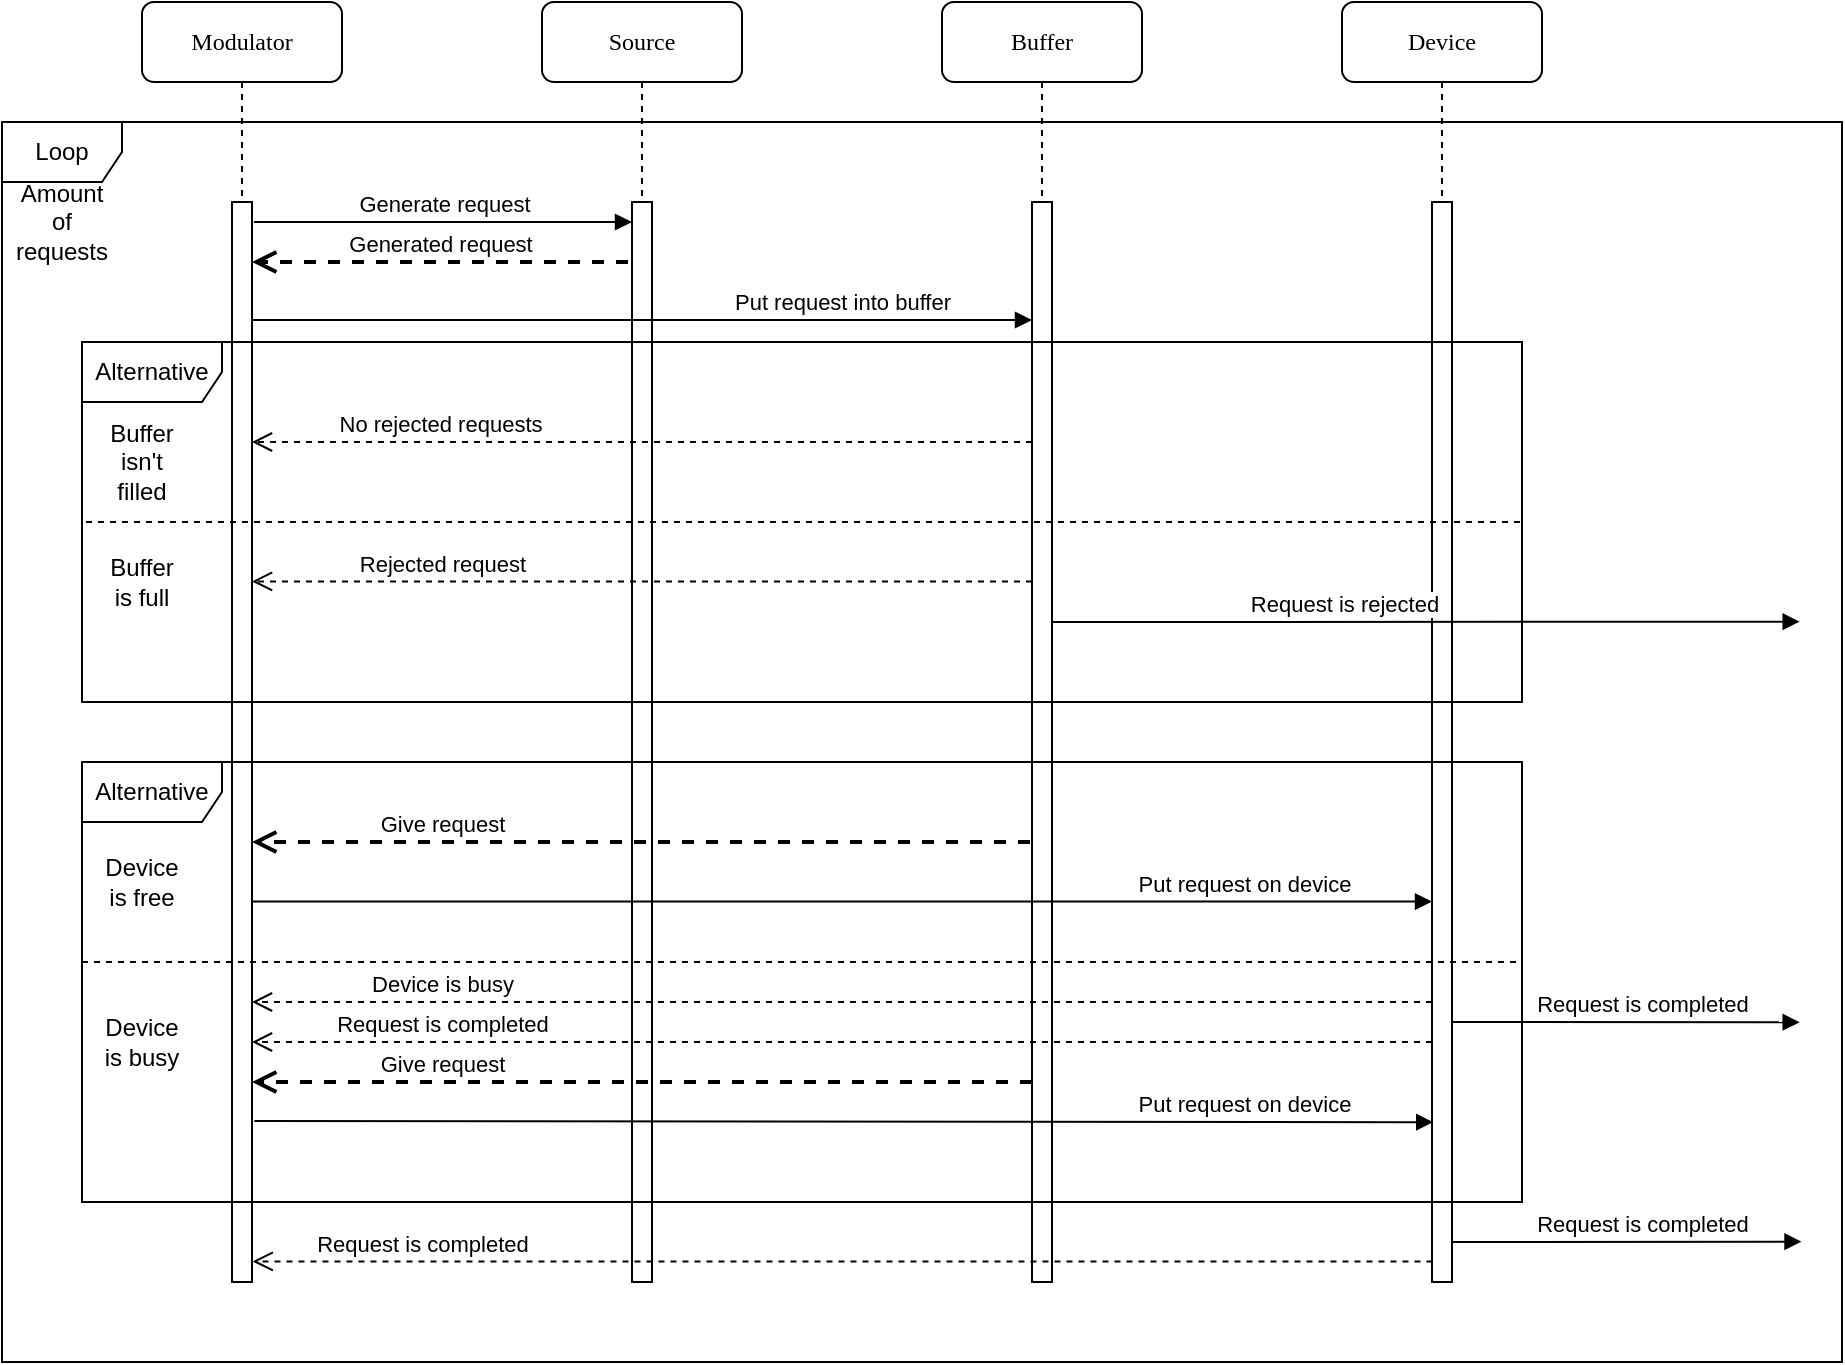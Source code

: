 <mxfile version="13.9.0" type="device"><diagram name="Page-1" id="13e1069c-82ec-6db2-03f1-153e76fe0fe0"><mxGraphModel dx="1130" dy="659" grid="1" gridSize="10" guides="1" tooltips="1" connect="1" arrows="1" fold="1" page="1" pageScale="1" pageWidth="1100" pageHeight="850" background="#ffffff" math="0" shadow="0"><root><mxCell id="0"/><mxCell id="1" parent="0"/><mxCell id="9Xzq0OK_b4gkb53a0Wdu-1" value="Loop" style="shape=umlFrame;whiteSpace=wrap;html=1;" vertex="1" parent="1"><mxGeometry x="40" y="140" width="920" height="620" as="geometry"/></mxCell><mxCell id="7baba1c4bc27f4b0-2" value="Source" style="shape=umlLifeline;perimeter=lifelinePerimeter;whiteSpace=wrap;html=1;container=1;collapsible=0;recursiveResize=0;outlineConnect=0;rounded=1;shadow=0;comic=0;labelBackgroundColor=none;strokeWidth=1;fontFamily=Verdana;fontSize=12;align=center;" parent="1" vertex="1"><mxGeometry x="310" y="80" width="100" height="640" as="geometry"/></mxCell><mxCell id="7baba1c4bc27f4b0-10" value="" style="html=1;points=[];perimeter=orthogonalPerimeter;rounded=0;shadow=0;comic=0;labelBackgroundColor=none;strokeWidth=1;fontFamily=Verdana;fontSize=12;align=center;" parent="7baba1c4bc27f4b0-2" vertex="1"><mxGeometry x="45" y="100" width="10" height="540" as="geometry"/></mxCell><mxCell id="7baba1c4bc27f4b0-3" value="Buffer" style="shape=umlLifeline;perimeter=lifelinePerimeter;whiteSpace=wrap;html=1;container=1;collapsible=0;recursiveResize=0;outlineConnect=0;rounded=1;shadow=0;comic=0;labelBackgroundColor=none;strokeWidth=1;fontFamily=Verdana;fontSize=12;align=center;" parent="1" vertex="1"><mxGeometry x="510" y="80" width="100" height="640" as="geometry"/></mxCell><mxCell id="7baba1c4bc27f4b0-13" value="" style="html=1;points=[];perimeter=orthogonalPerimeter;rounded=0;shadow=0;comic=0;labelBackgroundColor=none;strokeWidth=1;fontFamily=Verdana;fontSize=12;align=center;" parent="7baba1c4bc27f4b0-3" vertex="1"><mxGeometry x="45" y="100" width="10" height="540" as="geometry"/></mxCell><mxCell id="7baba1c4bc27f4b0-4" value="Device" style="shape=umlLifeline;perimeter=lifelinePerimeter;whiteSpace=wrap;html=1;container=1;collapsible=0;recursiveResize=0;outlineConnect=0;rounded=1;shadow=0;comic=0;labelBackgroundColor=none;strokeWidth=1;fontFamily=Verdana;fontSize=12;align=center;" parent="1" vertex="1"><mxGeometry x="710" y="80" width="100" height="640" as="geometry"/></mxCell><mxCell id="7baba1c4bc27f4b0-16" value="" style="html=1;points=[];perimeter=orthogonalPerimeter;rounded=0;shadow=0;comic=0;labelBackgroundColor=none;strokeWidth=1;fontFamily=Verdana;fontSize=12;align=center;" parent="7baba1c4bc27f4b0-4" vertex="1"><mxGeometry x="45" y="100" width="10" height="540" as="geometry"/></mxCell><mxCell id="7baba1c4bc27f4b0-8" value="Modulator" style="shape=umlLifeline;perimeter=lifelinePerimeter;whiteSpace=wrap;html=1;container=1;collapsible=0;recursiveResize=0;outlineConnect=0;rounded=1;shadow=0;comic=0;labelBackgroundColor=none;strokeWidth=1;fontFamily=Verdana;fontSize=12;align=center;" parent="1" vertex="1"><mxGeometry x="110" y="80" width="100" height="640" as="geometry"/></mxCell><mxCell id="7baba1c4bc27f4b0-9" value="" style="html=1;points=[];perimeter=orthogonalPerimeter;rounded=0;shadow=0;comic=0;labelBackgroundColor=none;strokeWidth=1;fontFamily=Verdana;fontSize=12;align=center;" parent="7baba1c4bc27f4b0-8" vertex="1"><mxGeometry x="45" y="100" width="10" height="540" as="geometry"/></mxCell><mxCell id="9Xzq0OK_b4gkb53a0Wdu-2" value="Put request into buffer" style="html=1;verticalAlign=bottom;endArrow=block;" edge="1" parent="1" target="7baba1c4bc27f4b0-13"><mxGeometry x="0.513" width="80" relative="1" as="geometry"><mxPoint x="165" y="239" as="sourcePoint"/><mxPoint x="245" y="239" as="targetPoint"/><mxPoint as="offset"/></mxGeometry></mxCell><mxCell id="9Xzq0OK_b4gkb53a0Wdu-3" value="Generate request" style="html=1;verticalAlign=bottom;endArrow=block;" edge="1" parent="1" target="7baba1c4bc27f4b0-10"><mxGeometry width="80" relative="1" as="geometry"><mxPoint x="166" y="190" as="sourcePoint"/><mxPoint x="246" y="190" as="targetPoint"/></mxGeometry></mxCell><mxCell id="9Xzq0OK_b4gkb53a0Wdu-4" value="Generated request" style="html=1;verticalAlign=bottom;endArrow=open;dashed=1;endSize=8;strokeWidth=2;" edge="1" parent="1" target="7baba1c4bc27f4b0-9"><mxGeometry relative="1" as="geometry"><mxPoint x="353" y="210" as="sourcePoint"/><mxPoint x="273" y="210" as="targetPoint"/></mxGeometry></mxCell><mxCell id="9Xzq0OK_b4gkb53a0Wdu-6" value="" style="endArrow=none;dashed=1;html=1;entryX=1.001;entryY=0.55;entryDx=0;entryDy=0;entryPerimeter=0;" edge="1" parent="1"><mxGeometry width="50" height="50" relative="1" as="geometry"><mxPoint x="82" y="340" as="sourcePoint"/><mxPoint x="800.72" y="340" as="targetPoint"/></mxGeometry></mxCell><mxCell id="9Xzq0OK_b4gkb53a0Wdu-7" value="No rejected requests" style="html=1;verticalAlign=bottom;endArrow=open;dashed=1;endSize=8;" edge="1" parent="1"><mxGeometry x="0.519" relative="1" as="geometry"><mxPoint x="555" y="300" as="sourcePoint"/><mxPoint x="165" y="300" as="targetPoint"/><Array as="points"><mxPoint x="520" y="300"/></Array><mxPoint as="offset"/></mxGeometry></mxCell><mxCell id="9Xzq0OK_b4gkb53a0Wdu-9" value="Rejected request" style="html=1;verticalAlign=bottom;endArrow=open;dashed=1;endSize=8;" edge="1" parent="1" target="7baba1c4bc27f4b0-9"><mxGeometry x="0.513" relative="1" as="geometry"><mxPoint x="555" y="369.71" as="sourcePoint"/><mxPoint x="475" y="369.71" as="targetPoint"/><mxPoint as="offset"/></mxGeometry></mxCell><mxCell id="9Xzq0OK_b4gkb53a0Wdu-10" value="Request is rejected" style="html=1;verticalAlign=bottom;endArrow=block;entryX=0.977;entryY=0.403;entryDx=0;entryDy=0;entryPerimeter=0;" edge="1" parent="1" target="9Xzq0OK_b4gkb53a0Wdu-1"><mxGeometry x="-0.22" width="80" relative="1" as="geometry"><mxPoint x="565" y="390" as="sourcePoint"/><mxPoint x="860" y="390" as="targetPoint"/><mxPoint as="offset"/></mxGeometry></mxCell><mxCell id="9Xzq0OK_b4gkb53a0Wdu-5" value="Alternative" style="shape=umlFrame;whiteSpace=wrap;html=1;width=70;height=30;" vertex="1" parent="1"><mxGeometry x="80" y="250" width="720" height="180" as="geometry"/></mxCell><mxCell id="9Xzq0OK_b4gkb53a0Wdu-12" value="Give request" style="html=1;verticalAlign=bottom;endArrow=open;dashed=1;endSize=8;strokeWidth=2;" edge="1" parent="1" target="7baba1c4bc27f4b0-9"><mxGeometry x="0.512" relative="1" as="geometry"><mxPoint x="554" y="500" as="sourcePoint"/><mxPoint x="470" y="500" as="targetPoint"/><mxPoint as="offset"/></mxGeometry></mxCell><mxCell id="9Xzq0OK_b4gkb53a0Wdu-14" value="Put request on device" style="html=1;verticalAlign=bottom;endArrow=block;exitX=1.1;exitY=0.636;exitDx=0;exitDy=0;exitPerimeter=0;" edge="1" parent="1" target="7baba1c4bc27f4b0-16"><mxGeometry x="0.68" width="80" relative="1" as="geometry"><mxPoint x="165" y="529.8" as="sourcePoint"/><mxPoint x="750" y="530" as="targetPoint"/><mxPoint as="offset"/></mxGeometry></mxCell><mxCell id="9Xzq0OK_b4gkb53a0Wdu-15" value="" style="endArrow=none;dashed=1;html=1;strokeWidth=1;" edge="1" parent="1"><mxGeometry width="50" height="50" relative="1" as="geometry"><mxPoint x="80" y="560" as="sourcePoint"/><mxPoint x="799" y="560" as="targetPoint"/></mxGeometry></mxCell><mxCell id="9Xzq0OK_b4gkb53a0Wdu-16" value="Device is busy" style="html=1;verticalAlign=bottom;endArrow=open;dashed=1;endSize=8;" edge="1" parent="1" target="7baba1c4bc27f4b0-9"><mxGeometry x="0.678" relative="1" as="geometry"><mxPoint x="755" y="580" as="sourcePoint"/><mxPoint x="675" y="580" as="targetPoint"/><mxPoint as="offset"/></mxGeometry></mxCell><mxCell id="9Xzq0OK_b4gkb53a0Wdu-18" value="Request is completed" style="html=1;verticalAlign=bottom;endArrow=block;entryX=0.977;entryY=0.726;entryDx=0;entryDy=0;entryPerimeter=0;" edge="1" parent="1" target="9Xzq0OK_b4gkb53a0Wdu-1"><mxGeometry x="0.093" width="80" relative="1" as="geometry"><mxPoint x="765" y="590" as="sourcePoint"/><mxPoint x="845" y="590" as="targetPoint"/><mxPoint as="offset"/></mxGeometry></mxCell><mxCell id="9Xzq0OK_b4gkb53a0Wdu-19" value="Request is completed" style="html=1;verticalAlign=bottom;endArrow=open;dashed=1;endSize=8;" edge="1" parent="1"><mxGeometry x="0.678" relative="1" as="geometry"><mxPoint x="755" y="600" as="sourcePoint"/><mxPoint x="165" y="600" as="targetPoint"/><mxPoint as="offset"/></mxGeometry></mxCell><mxCell id="9Xzq0OK_b4gkb53a0Wdu-21" value="Give request" style="html=1;verticalAlign=bottom;endArrow=open;dashed=1;endSize=8;strokeWidth=2;" edge="1" parent="1" source="7baba1c4bc27f4b0-13" target="7baba1c4bc27f4b0-9"><mxGeometry x="0.512" relative="1" as="geometry"><mxPoint x="554" y="500" as="sourcePoint"/><mxPoint x="165" y="500" as="targetPoint"/><Array as="points"><mxPoint x="450" y="620"/></Array><mxPoint as="offset"/></mxGeometry></mxCell><mxCell id="9Xzq0OK_b4gkb53a0Wdu-24" value="Put request on device" style="html=1;verticalAlign=bottom;endArrow=block;exitX=1.117;exitY=0.851;exitDx=0;exitDy=0;exitPerimeter=0;entryX=0.061;entryY=0.852;entryDx=0;entryDy=0;entryPerimeter=0;" edge="1" parent="1" source="7baba1c4bc27f4b0-9" target="7baba1c4bc27f4b0-16"><mxGeometry x="0.68" width="80" relative="1" as="geometry"><mxPoint x="165" y="529.8" as="sourcePoint"/><mxPoint x="750" y="530" as="targetPoint"/><mxPoint as="offset"/></mxGeometry></mxCell><mxCell id="9Xzq0OK_b4gkb53a0Wdu-28" value="Request is completed" style="html=1;verticalAlign=bottom;endArrow=block;entryX=0.978;entryY=0.903;entryDx=0;entryDy=0;entryPerimeter=0;exitX=0.977;exitY=0.963;exitDx=0;exitDy=0;exitPerimeter=0;" edge="1" parent="1" source="7baba1c4bc27f4b0-16" target="9Xzq0OK_b4gkb53a0Wdu-1"><mxGeometry x="0.093" width="80" relative="1" as="geometry"><mxPoint x="765" y="590" as="sourcePoint"/><mxPoint x="845" y="590" as="targetPoint"/><mxPoint as="offset"/></mxGeometry></mxCell><mxCell id="9Xzq0OK_b4gkb53a0Wdu-30" value="Request is completed" style="html=1;verticalAlign=bottom;endArrow=open;dashed=1;endSize=8;strokeWidth=1;exitX=0.023;exitY=0.981;exitDx=0;exitDy=0;exitPerimeter=0;entryX=1.035;entryY=0.981;entryDx=0;entryDy=0;entryPerimeter=0;" edge="1" parent="1" source="7baba1c4bc27f4b0-16" target="7baba1c4bc27f4b0-9"><mxGeometry x="0.713" relative="1" as="geometry"><mxPoint x="750" y="710" as="sourcePoint"/><mxPoint x="168" y="710" as="targetPoint"/><mxPoint as="offset"/></mxGeometry></mxCell><mxCell id="9Xzq0OK_b4gkb53a0Wdu-32" value="Amount of requests" style="text;html=1;strokeColor=none;fillColor=none;align=center;verticalAlign=middle;whiteSpace=wrap;rounded=0;" vertex="1" parent="1"><mxGeometry x="50" y="180" width="40" height="20" as="geometry"/></mxCell><mxCell id="9Xzq0OK_b4gkb53a0Wdu-33" value="Buffer isn't filled" style="text;html=1;strokeColor=none;fillColor=none;align=center;verticalAlign=middle;whiteSpace=wrap;rounded=0;" vertex="1" parent="1"><mxGeometry x="90" y="300" width="40" height="20" as="geometry"/></mxCell><mxCell id="9Xzq0OK_b4gkb53a0Wdu-34" value="Buffer is full" style="text;html=1;strokeColor=none;fillColor=none;align=center;verticalAlign=middle;whiteSpace=wrap;rounded=0;" vertex="1" parent="1"><mxGeometry x="90" y="360" width="40" height="20" as="geometry"/></mxCell><mxCell id="9Xzq0OK_b4gkb53a0Wdu-35" value="Device is free" style="text;html=1;strokeColor=none;fillColor=none;align=center;verticalAlign=middle;whiteSpace=wrap;rounded=0;" vertex="1" parent="1"><mxGeometry x="90" y="510" width="40" height="20" as="geometry"/></mxCell><mxCell id="9Xzq0OK_b4gkb53a0Wdu-36" value="Device is busy" style="text;html=1;strokeColor=none;fillColor=none;align=center;verticalAlign=middle;whiteSpace=wrap;rounded=0;" vertex="1" parent="1"><mxGeometry x="90" y="590" width="40" height="20" as="geometry"/></mxCell><mxCell id="9Xzq0OK_b4gkb53a0Wdu-11" value="Alternative" style="shape=umlFrame;whiteSpace=wrap;html=1;width=70;height=30;" vertex="1" parent="1"><mxGeometry x="80" y="460" width="720" height="220" as="geometry"/></mxCell></root></mxGraphModel></diagram></mxfile>